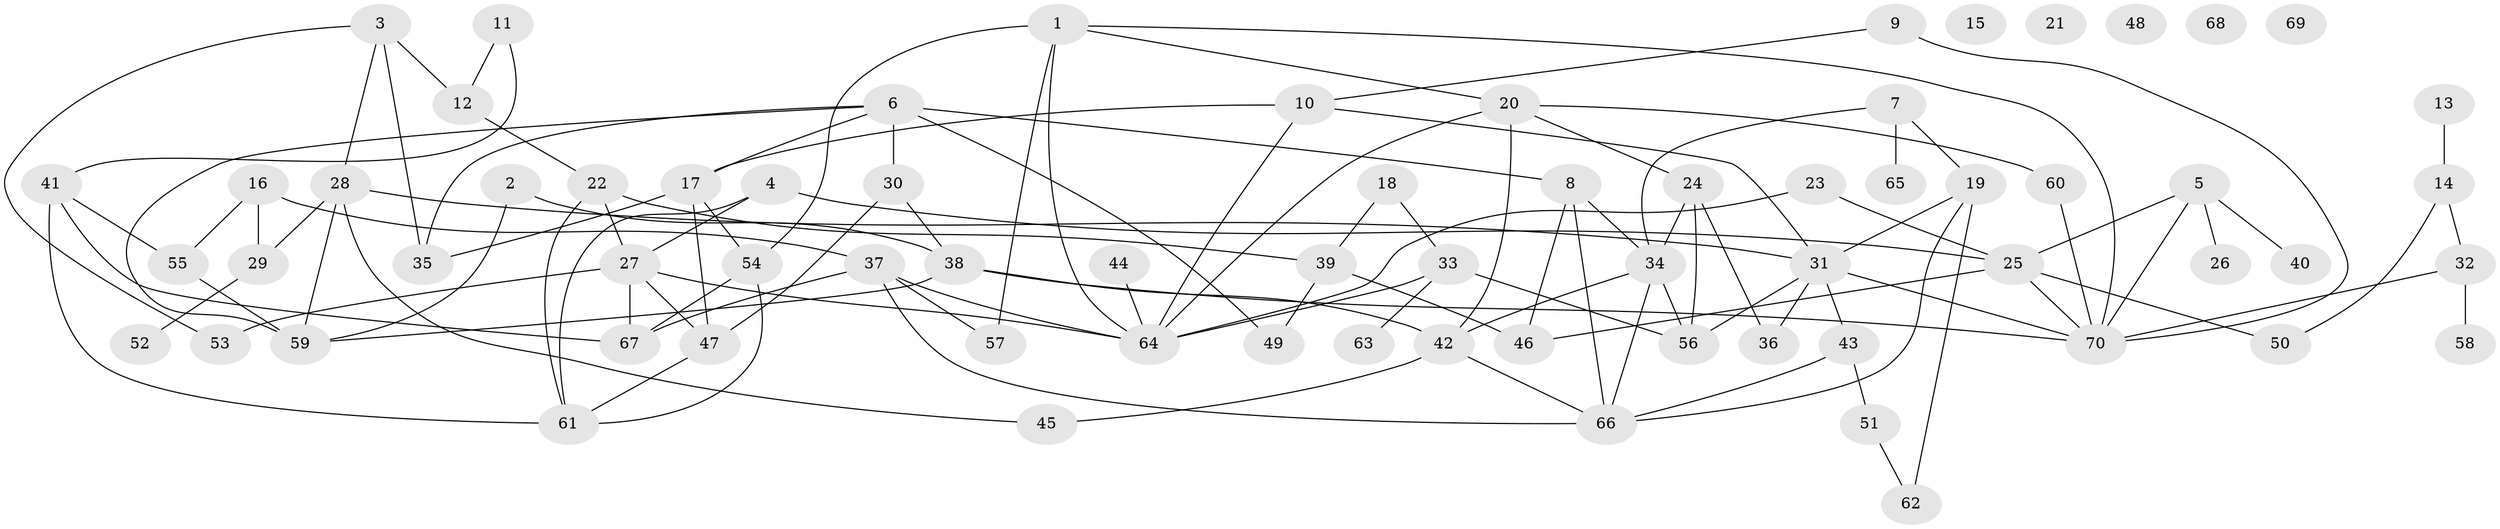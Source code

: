 // coarse degree distribution, {4: 0.13043478260869565, 7: 0.08695652173913043, 5: 0.21739130434782608, 6: 0.17391304347826086, 2: 0.17391304347826086, 1: 0.08695652173913043, 3: 0.043478260869565216, 8: 0.043478260869565216, 10: 0.043478260869565216}
// Generated by graph-tools (version 1.1) at 2025/35/03/04/25 23:35:50]
// undirected, 70 vertices, 113 edges
graph export_dot {
  node [color=gray90,style=filled];
  1;
  2;
  3;
  4;
  5;
  6;
  7;
  8;
  9;
  10;
  11;
  12;
  13;
  14;
  15;
  16;
  17;
  18;
  19;
  20;
  21;
  22;
  23;
  24;
  25;
  26;
  27;
  28;
  29;
  30;
  31;
  32;
  33;
  34;
  35;
  36;
  37;
  38;
  39;
  40;
  41;
  42;
  43;
  44;
  45;
  46;
  47;
  48;
  49;
  50;
  51;
  52;
  53;
  54;
  55;
  56;
  57;
  58;
  59;
  60;
  61;
  62;
  63;
  64;
  65;
  66;
  67;
  68;
  69;
  70;
  1 -- 20;
  1 -- 54;
  1 -- 57;
  1 -- 64;
  1 -- 70;
  2 -- 38;
  2 -- 59;
  3 -- 12;
  3 -- 28;
  3 -- 35;
  3 -- 53;
  4 -- 25;
  4 -- 27;
  4 -- 61;
  5 -- 25;
  5 -- 26;
  5 -- 40;
  5 -- 70;
  6 -- 8;
  6 -- 17;
  6 -- 30;
  6 -- 35;
  6 -- 49;
  6 -- 59;
  7 -- 19;
  7 -- 34;
  7 -- 65;
  8 -- 34;
  8 -- 46;
  8 -- 66;
  9 -- 10;
  9 -- 70;
  10 -- 17;
  10 -- 31;
  10 -- 64;
  11 -- 12;
  11 -- 41;
  12 -- 22;
  13 -- 14;
  14 -- 32;
  14 -- 50;
  16 -- 29;
  16 -- 37;
  16 -- 55;
  17 -- 35;
  17 -- 47;
  17 -- 54;
  18 -- 33;
  18 -- 39;
  19 -- 31;
  19 -- 62;
  19 -- 66;
  20 -- 24;
  20 -- 42;
  20 -- 60;
  20 -- 64;
  22 -- 27;
  22 -- 39;
  22 -- 61;
  23 -- 25;
  23 -- 64;
  24 -- 34;
  24 -- 36;
  24 -- 56;
  25 -- 46;
  25 -- 50;
  25 -- 70;
  27 -- 47;
  27 -- 53;
  27 -- 64;
  27 -- 67;
  28 -- 29;
  28 -- 31;
  28 -- 45;
  28 -- 59;
  29 -- 52;
  30 -- 38;
  30 -- 47;
  31 -- 36;
  31 -- 43;
  31 -- 56;
  31 -- 70;
  32 -- 58;
  32 -- 70;
  33 -- 56;
  33 -- 63;
  33 -- 64;
  34 -- 42;
  34 -- 56;
  34 -- 66;
  37 -- 57;
  37 -- 64;
  37 -- 66;
  37 -- 67;
  38 -- 42;
  38 -- 59;
  38 -- 70;
  39 -- 46;
  39 -- 49;
  41 -- 55;
  41 -- 61;
  41 -- 67;
  42 -- 45;
  42 -- 66;
  43 -- 51;
  43 -- 66;
  44 -- 64;
  47 -- 61;
  51 -- 62;
  54 -- 61;
  54 -- 67;
  55 -- 59;
  60 -- 70;
}
